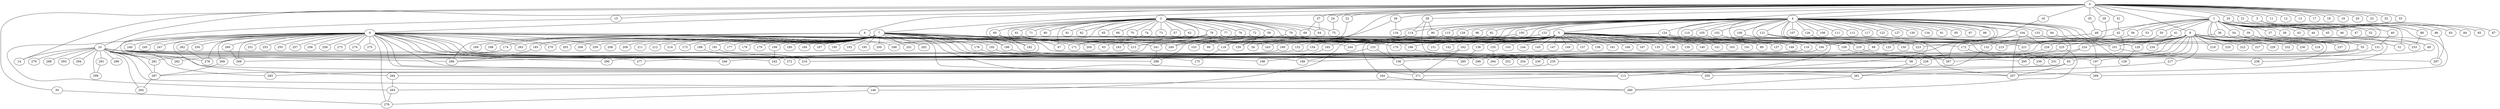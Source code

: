 
graph graphname {
    0 -- 1
0 -- 2
0 -- 3
0 -- 4
0 -- 5
0 -- 6
0 -- 7
0 -- 8
0 -- 9
0 -- 10
0 -- 11
0 -- 12
0 -- 13
0 -- 14
0 -- 15
0 -- 16
0 -- 17
0 -- 18
0 -- 19
0 -- 20
0 -- 21
0 -- 22
0 -- 23
0 -- 24
0 -- 25
0 -- 26
0 -- 27
0 -- 28
0 -- 29
0 -- 30
0 -- 31
0 -- 32
0 -- 33
0 -- 34
0 -- 35
1 -- 36
1 -- 37
1 -- 38
1 -- 39
1 -- 40
1 -- 41
1 -- 42
1 -- 43
1 -- 44
1 -- 45
1 -- 46
1 -- 47
1 -- 48
1 -- 49
1 -- 50
1 -- 51
1 -- 52
1 -- 53
1 -- 54
1 -- 55
1 -- 56
1 -- 284
2 -- 57
2 -- 58
2 -- 59
2 -- 60
2 -- 61
2 -- 62
2 -- 63
2 -- 64
2 -- 65
2 -- 66
2 -- 67
2 -- 68
2 -- 69
2 -- 70
2 -- 71
2 -- 72
2 -- 73
2 -- 74
2 -- 75
2 -- 76
2 -- 77
2 -- 78
2 -- 79
2 -- 80
2 -- 81
2 -- 82
2 -- 196
2 -- 263
3 -- 83
3 -- 84
3 -- 85
3 -- 86
3 -- 87
3 -- 88
4 -- 128
4 -- 130
4 -- 131
4 -- 132
4 -- 133
4 -- 134
4 -- 129
4 -- 89
4 -- 90
4 -- 91
4 -- 92
4 -- 93
4 -- 94
4 -- 95
4 -- 96
4 -- 97
4 -- 98
4 -- 99
4 -- 100
4 -- 101
4 -- 102
4 -- 103
4 -- 104
4 -- 105
4 -- 106
4 -- 107
4 -- 108
4 -- 109
4 -- 110
4 -- 111
4 -- 112
4 -- 113
4 -- 114
4 -- 115
4 -- 116
4 -- 117
4 -- 118
4 -- 119
4 -- 120
4 -- 121
4 -- 122
4 -- 123
4 -- 124
4 -- 125
4 -- 126
4 -- 127
5 -- 135
5 -- 136
5 -- 137
5 -- 138
5 -- 139
5 -- 140
5 -- 141
5 -- 142
5 -- 143
5 -- 144
5 -- 145
5 -- 146
5 -- 147
5 -- 148
5 -- 149
5 -- 150
5 -- 151
5 -- 152
5 -- 153
5 -- 154
5 -- 155
5 -- 156
5 -- 157
5 -- 158
5 -- 159
5 -- 160
5 -- 161
5 -- 162
5 -- 163
5 -- 164
5 -- 165
5 -- 166
5 -- 167
5 -- 34
5 -- 89
6 -- 168
6 -- 169
6 -- 170
6 -- 171
6 -- 172
6 -- 286
7 -- 173
7 -- 174
7 -- 175
7 -- 176
7 -- 177
7 -- 178
7 -- 179
7 -- 180
7 -- 181
7 -- 182
7 -- 183
7 -- 184
7 -- 185
7 -- 186
7 -- 187
7 -- 188
7 -- 189
7 -- 190
7 -- 191
7 -- 192
7 -- 193
7 -- 194
7 -- 195
7 -- 196
7 -- 197
7 -- 198
7 -- 199
7 -- 200
7 -- 201
7 -- 202
7 -- 203
7 -- 204
7 -- 205
7 -- 206
7 -- 207
7 -- 208
7 -- 209
7 -- 210
7 -- 211
7 -- 212
7 -- 213
7 -- 214
7 -- 109
8 -- 215
8 -- 216
8 -- 217
8 -- 218
8 -- 219
8 -- 220
8 -- 221
8 -- 222
8 -- 223
8 -- 224
8 -- 225
8 -- 226
8 -- 227
8 -- 228
8 -- 229
8 -- 230
8 -- 231
8 -- 232
8 -- 233
8 -- 234
8 -- 235
8 -- 236
8 -- 237
8 -- 238
8 -- 239
9 -- 256
9 -- 258
9 -- 259
9 -- 260
9 -- 261
9 -- 262
9 -- 257
9 -- 264
9 -- 265
9 -- 266
9 -- 267
9 -- 268
9 -- 269
9 -- 270
9 -- 271
9 -- 272
9 -- 273
9 -- 274
9 -- 275
9 -- 276
9 -- 277
9 -- 278
9 -- 263
9 -- 240
9 -- 241
9 -- 242
9 -- 243
9 -- 244
9 -- 245
9 -- 246
9 -- 247
9 -- 248
9 -- 249
9 -- 250
9 -- 251
9 -- 252
9 -- 253
9 -- 254
9 -- 255
9 -- 113
10 -- 279
10 -- 280
10 -- 281
10 -- 282
10 -- 283
10 -- 284
10 -- 285
10 -- 286
10 -- 287
10 -- 288
10 -- 289
10 -- 290
10 -- 291
10 -- 292
10 -- 293
10 -- 294
10 -- 295
10 -- 296
10 -- 297
10 -- 298
10 -- 299
10 -- 14
15 -- 278
16 -- 150
21 -- 266
22 -- 249
24 -- 75
25 -- 101
26 -- 116
26 -- 289
27 -- 69
27 -- 64
28 -- 90
28 -- 114
28 -- 267
29 -- 267
30 -- 276
31 -- 42
35 -- 48
36 -- 51
36 -- 172
37 -- 297
39 -- 49
40 -- 131
41 -- 244
41 -- 234
42 -- 194
42 -- 295
48 -- 243
49 -- 93
50 -- 120
53 -- 132
54 -- 55
54 -- 207
54 -- 237
55 -- 268
55 -- 58
56 -- 68
58 -- 113
59 -- 118
59 -- 159
60 -- 242
60 -- 182
61 -- 67
62 -- 63
68 -- 285
72 -- 103
74 -- 171
76 -- 249
77 -- 241
78 -- 282
78 -- 99
78 -- 270
79 -- 215
79 -- 204
79 -- 101
79 -- 223
86 -- 297
88 -- 233
92 -- 213
93 -- 205
93 -- 283
93 -- 207
94 -- 197
96 -- 183
100 -- 241
100 -- 151
101 -- 238
102 -- 119
104 -- 156
104 -- 228
104 -- 207
105 -- 148
106 -- 191
106 -- 267
109 -- 207
110 -- 137
113 -- 265
114 -- 259
114 -- 118
115 -- 248
118 -- 175
119 -- 242
119 -- 290
120 -- 129
121 -- 271
121 -- 221
123 -- 249
123 -- 125
124 -- 163
124 -- 223
124 -- 186
124 -- 170
126 -- 210
128 -- 171
131 -- 197
132 -- 287
133 -- 295
136 -- 285
146 -- 276
152 -- 277
153 -- 189
153 -- 156
154 -- 246
155 -- 284
156 -- 271
160 -- 286
162 -- 271
162 -- 189
164 -- 280
165 -- 198
172 -- 231
174 -- 281
176 -- 189
181 -- 216
185 -- 286
186 -- 226
188 -- 216
192 -- 230
194 -- 272
196 -- 235
197 -- 266
199 -- 242
210 -- 239
217 -- 261
224 -- 254
224 -- 295
225 -- 298
225 -- 252
225 -- 280
226 -- 261
228 -- 267
235 -- 264
241 -- 289
260 -- 268
261 -- 280
262 -- 278
264 -- 265
265 -- 276
269 -- 287
281 -- 287
287 -- 292
291 -- 299

}

